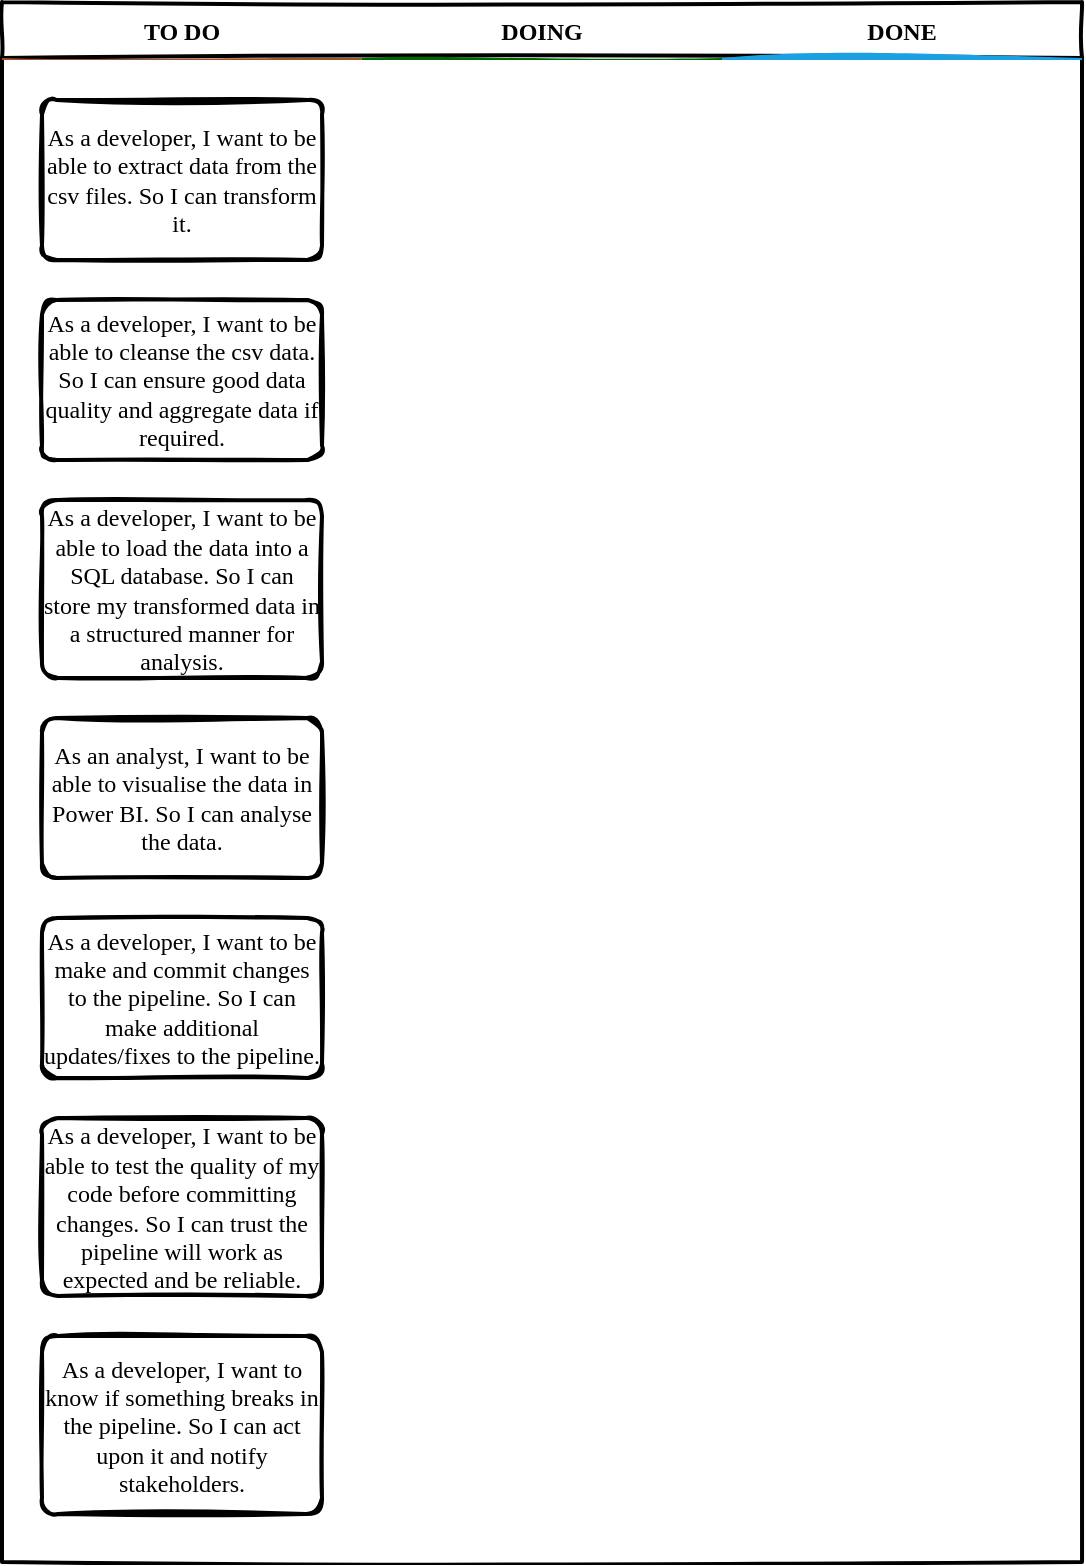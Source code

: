 <mxfile version="27.0.3">
  <diagram id="wFE0QG_FPsp0jaGvCLVb" name="Page-1">
    <mxGraphModel dx="1418" dy="786" grid="1" gridSize="10" guides="1" tooltips="1" connect="1" arrows="1" fold="1" page="1" pageScale="1" pageWidth="850" pageHeight="1100" math="0" shadow="0">
      <root>
        <mxCell id="0" />
        <mxCell id="1" parent="0" />
        <mxCell id="_5mSTuPxr-ZiKRkBDSY7-1" value="" style="swimlane;fontStyle=2;childLayout=stackLayout;horizontal=1;startSize=28;horizontalStack=1;resizeParent=1;resizeParentMax=0;resizeLast=0;collapsible=0;marginBottom=0;swimlaneFillColor=none;fontFamily=Permanent Marker;fontSize=16;points=[];verticalAlign=top;stackBorder=0;resizable=1;strokeWidth=2;sketch=1;disableMultiStroke=1;" parent="1" vertex="1">
          <mxGeometry x="160" y="80" width="540" height="780" as="geometry" />
        </mxCell>
        <object label="TO DO" status="New" id="_5mSTuPxr-ZiKRkBDSY7-2">
          <mxCell style="swimlane;strokeWidth=2;fontFamily=Permanent Marker;html=0;startSize=1;verticalAlign=bottom;spacingBottom=5;points=[];childLayout=stackLayout;stackBorder=20;stackSpacing=20;resizeLast=0;resizeParent=1;horizontalStack=0;collapsible=0;sketch=1;strokeColor=none;fillStyle=solid;fillColor=#A0522D;" parent="_5mSTuPxr-ZiKRkBDSY7-1" vertex="1">
            <mxGeometry y="28" width="180" height="752" as="geometry" />
          </mxCell>
        </object>
        <object label="As a developer, I want to be able to extract data from the csv files. So I can transform it." placeholders="1" id="_5mSTuPxr-ZiKRkBDSY7-3">
          <mxCell style="whiteSpace=wrap;html=1;strokeWidth=2;fontStyle=0;spacingTop=0;rounded=1;arcSize=9;points=[];sketch=1;fontFamily=Permanent Marker;hachureGap=8;fillWeight=1;" parent="_5mSTuPxr-ZiKRkBDSY7-2" vertex="1">
            <mxGeometry x="20" y="21" width="140" height="80" as="geometry" />
          </mxCell>
        </object>
        <object label="As a developer, I want to be able to cleanse the csv data. So I can ensure good data quality and aggregate data if required." placeholders="1" id="sQSldrRwnT5STS_iBtq7-1">
          <mxCell style="whiteSpace=wrap;html=1;strokeWidth=2;fontStyle=0;spacingTop=0;rounded=1;arcSize=9;points=[];sketch=1;fontFamily=Permanent Marker;hachureGap=8;fillWeight=1;" vertex="1" parent="_5mSTuPxr-ZiKRkBDSY7-2">
            <mxGeometry x="20" y="121" width="140" height="80" as="geometry" />
          </mxCell>
        </object>
        <object label="As a developer, I want to be able to load the data into a SQL database. So I can store my transformed data in a structured manner for analysis." placeholders="1" id="sQSldrRwnT5STS_iBtq7-2">
          <mxCell style="whiteSpace=wrap;html=1;strokeWidth=2;fontStyle=0;spacingTop=0;rounded=1;arcSize=9;points=[];sketch=1;fontFamily=Permanent Marker;hachureGap=8;fillWeight=1;" vertex="1" parent="_5mSTuPxr-ZiKRkBDSY7-2">
            <mxGeometry x="20" y="221" width="140" height="89" as="geometry" />
          </mxCell>
        </object>
        <object label="As an analyst, I want to be able to visualise the data in Power BI. So I can analyse the data." placeholders="1" id="sQSldrRwnT5STS_iBtq7-3">
          <mxCell style="whiteSpace=wrap;html=1;strokeWidth=2;fontStyle=0;spacingTop=0;rounded=1;arcSize=9;points=[];sketch=1;fontFamily=Permanent Marker;hachureGap=8;fillWeight=1;" vertex="1" parent="_5mSTuPxr-ZiKRkBDSY7-2">
            <mxGeometry x="20" y="330" width="140" height="80" as="geometry" />
          </mxCell>
        </object>
        <object label="As a developer, I want to be make and commit changes to the pipeline. So I can make additional updates/fixes to the pipeline." placeholders="1" id="sQSldrRwnT5STS_iBtq7-4">
          <mxCell style="whiteSpace=wrap;html=1;strokeWidth=2;fontStyle=0;spacingTop=0;rounded=1;arcSize=9;points=[];sketch=1;fontFamily=Permanent Marker;hachureGap=8;fillWeight=1;" vertex="1" parent="_5mSTuPxr-ZiKRkBDSY7-2">
            <mxGeometry x="20" y="430" width="140" height="80" as="geometry" />
          </mxCell>
        </object>
        <object label="As a developer, I want to be able to test the quality of my code before committing changes. So I can trust the pipeline will work as expected and be reliable." placeholders="1" id="sQSldrRwnT5STS_iBtq7-5">
          <mxCell style="whiteSpace=wrap;html=1;strokeWidth=2;fontStyle=0;spacingTop=0;rounded=1;arcSize=9;points=[];sketch=1;fontFamily=Permanent Marker;hachureGap=8;fillWeight=1;" vertex="1" parent="_5mSTuPxr-ZiKRkBDSY7-2">
            <mxGeometry x="20" y="530" width="140" height="89" as="geometry" />
          </mxCell>
        </object>
        <object label="As a developer, I want to know if something breaks in the pipeline. So I can act upon it and notify stakeholders." placeholders="1" id="sQSldrRwnT5STS_iBtq7-6">
          <mxCell style="whiteSpace=wrap;html=1;strokeWidth=2;fontStyle=0;spacingTop=0;rounded=1;arcSize=9;points=[];sketch=1;fontFamily=Permanent Marker;hachureGap=8;fillWeight=1;" vertex="1" parent="_5mSTuPxr-ZiKRkBDSY7-2">
            <mxGeometry x="20" y="639" width="140" height="89" as="geometry" />
          </mxCell>
        </object>
        <object label="DOING" status="In progress" id="_5mSTuPxr-ZiKRkBDSY7-6">
          <mxCell style="swimlane;strokeWidth=2;fontFamily=Permanent Marker;html=0;startSize=1;verticalAlign=bottom;spacingBottom=5;points=[];childLayout=stackLayout;stackBorder=20;stackSpacing=20;resizeLast=0;resizeParent=1;horizontalStack=0;collapsible=0;sketch=1;strokeColor=none;fillStyle=solid;fillColor=#006600;" parent="_5mSTuPxr-ZiKRkBDSY7-1" vertex="1">
            <mxGeometry x="180" y="28" width="180" height="752" as="geometry" />
          </mxCell>
        </object>
        <object label="DONE" status="Completed" id="_5mSTuPxr-ZiKRkBDSY7-9">
          <mxCell style="swimlane;strokeWidth=2;fontFamily=Permanent Marker;html=0;startSize=1;verticalAlign=bottom;spacingBottom=5;points=[];childLayout=stackLayout;stackBorder=20;stackSpacing=20;resizeLast=0;resizeParent=1;horizontalStack=0;collapsible=0;sketch=1;strokeColor=none;fillStyle=solid;fillColor=#1BA1E2;" parent="_5mSTuPxr-ZiKRkBDSY7-1" vertex="1">
            <mxGeometry x="360" y="28" width="180" height="752" as="geometry" />
          </mxCell>
        </object>
      </root>
    </mxGraphModel>
  </diagram>
</mxfile>
